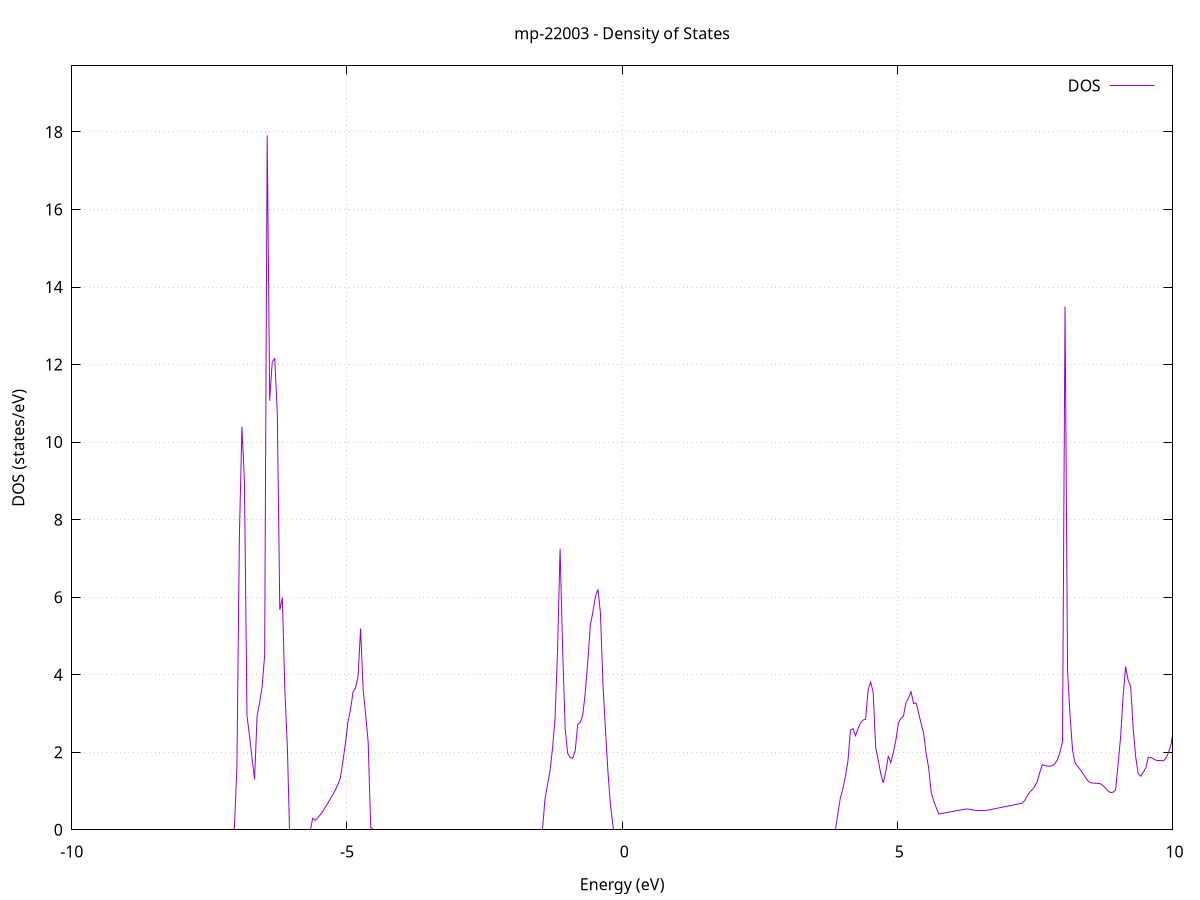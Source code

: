 set title 'mp-22003 - Density of States'
set xlabel 'Energy (eV)'
set ylabel 'DOS (states/eV)'
set grid
set xrange [-10:10]
set yrange [0:19.705]
set xzeroaxis lt -1
set terminal png size 800,600
set output 'mp-22003_dos_gnuplot.png'
plot '-' using 1:2 with lines title 'DOS'
-26.635500 0.000000
-26.589600 0.000000
-26.543700 0.000000
-26.497900 0.000000
-26.452000 0.000000
-26.406100 0.000000
-26.360200 0.000000
-26.314400 0.000000
-26.268500 0.000000
-26.222600 0.000000
-26.176700 0.000000
-26.130800 0.000000
-26.085000 0.000000
-26.039100 0.000000
-25.993200 0.000000
-25.947300 0.000000
-25.901500 0.000000
-25.855600 0.000000
-25.809700 0.000000
-25.763800 0.000000
-25.718000 0.000000
-25.672100 0.000000
-25.626200 0.000000
-25.580300 0.000000
-25.534400 0.000000
-25.488600 0.000000
-25.442700 0.000000
-25.396800 0.000000
-25.350900 0.000000
-25.305100 0.000000
-25.259200 0.000000
-25.213300 0.000000
-25.167400 0.000000
-25.121600 0.000000
-25.075700 0.000000
-25.029800 0.000000
-24.983900 0.000000
-24.938000 0.000000
-24.892200 0.000000
-24.846300 0.000000
-24.800400 0.000000
-24.754500 0.000000
-24.708700 0.000000
-24.662800 0.000000
-24.616900 0.000000
-24.571000 0.000000
-24.525200 0.000000
-24.479300 0.000000
-24.433400 0.000000
-24.387500 0.000000
-24.341600 0.000000
-24.295800 0.000000
-24.249900 0.000000
-24.204000 0.000000
-24.158100 0.000000
-24.112300 0.000000
-24.066400 0.000000
-24.020500 0.000000
-23.974600 0.000000
-23.928800 0.000000
-23.882900 0.000000
-23.837000 0.000000
-23.791100 0.000000
-23.745200 0.000000
-23.699400 0.000000
-23.653500 0.000000
-23.607600 0.000000
-23.561700 0.000000
-23.515900 0.000000
-23.470000 0.000000
-23.424100 0.000000
-23.378200 0.000000
-23.332300 0.000000
-23.286500 0.000000
-23.240600 0.000000
-23.194700 0.000000
-23.148800 0.000000
-23.103000 0.000000
-23.057100 0.000000
-23.011200 0.000000
-22.965300 0.000000
-22.919500 0.000000
-22.873600 0.000000
-22.827700 0.000000
-22.781800 0.000000
-22.735900 0.000000
-22.690100 0.000000
-22.644200 0.000000
-22.598300 0.000000
-22.552400 0.000000
-22.506600 0.000000
-22.460700 0.498800
-22.414800 13.643800
-22.368900 31.505000
-22.323100 0.000000
-22.277200 0.000000
-22.231300 0.000000
-22.185400 0.000000
-22.139500 0.000000
-22.093700 0.000000
-22.047800 0.000000
-22.001900 0.000000
-21.956000 0.000000
-21.910200 262.693900
-21.864300 0.000000
-21.818400 0.000000
-21.772500 0.000000
-21.726700 0.000000
-21.680800 0.000000
-21.634900 0.000000
-21.589000 0.000000
-21.543100 0.000000
-21.497300 0.000000
-21.451400 0.000000
-21.405500 0.000000
-21.359600 0.000000
-21.313800 0.000000
-21.267900 0.000000
-21.222000 0.000000
-21.176100 0.000000
-21.130300 0.000000
-21.084400 0.000000
-21.038500 0.000000
-20.992600 0.000000
-20.946700 0.000000
-20.900900 0.000000
-20.855000 0.000000
-20.809100 0.000000
-20.763200 0.000000
-20.717400 0.000000
-20.671500 0.000000
-20.625600 0.000000
-20.579700 0.000000
-20.533900 0.000000
-20.488000 0.000000
-20.442100 0.000000
-20.396200 0.000000
-20.350300 0.000000
-20.304500 0.000000
-20.258600 0.000000
-20.212700 0.000000
-20.166800 0.000000
-20.121000 0.000000
-20.075100 0.000000
-20.029200 0.000000
-19.983300 0.000000
-19.937500 0.000000
-19.891600 0.000000
-19.845700 0.000000
-19.799800 0.000000
-19.753900 0.000000
-19.708100 0.000000
-19.662200 0.000000
-19.616300 0.000000
-19.570400 0.000000
-19.524600 0.000000
-19.478700 0.000000
-19.432800 0.000000
-19.386900 0.000000
-19.341100 0.000000
-19.295200 0.000000
-19.249300 0.000000
-19.203400 0.000000
-19.157500 0.000000
-19.111700 0.000000
-19.065800 0.000000
-19.019900 0.000000
-18.974000 0.000000
-18.928200 0.000000
-18.882300 0.000000
-18.836400 0.000000
-18.790500 0.000000
-18.744700 0.000000
-18.698800 0.000000
-18.652900 0.000000
-18.607000 0.000000
-18.561100 0.000000
-18.515300 0.000000
-18.469400 0.000000
-18.423500 0.000000
-18.377600 0.000000
-18.331800 0.000000
-18.285900 0.000000
-18.240000 0.000000
-18.194100 0.000000
-18.148300 0.000000
-18.102400 11.483100
-18.056500 0.000000
-18.010600 0.000000
-17.964700 0.000000
-17.918900 0.000000
-17.873000 0.000000
-17.827100 0.000000
-17.781200 0.000000
-17.735400 0.000000
-17.689500 0.000000
-17.643600 0.000000
-17.597700 0.000000
-17.551900 0.000000
-17.506000 0.000000
-17.460100 0.000000
-17.414200 0.000000
-17.368300 0.000000
-17.322500 0.000000
-17.276600 0.000000
-17.230700 0.000000
-17.184800 0.000000
-17.139000 0.000000
-17.093100 0.000000
-17.047200 0.000000
-17.001300 0.000000
-16.955500 0.000000
-16.909600 0.000000
-16.863700 0.000000
-16.817800 0.000000
-16.771900 0.000000
-16.726100 0.000000
-16.680200 0.000000
-16.634300 0.000000
-16.588400 0.000000
-16.542600 0.000000
-16.496700 0.000000
-16.450800 0.000000
-16.404900 0.000000
-16.359000 0.000000
-16.313200 0.000000
-16.267300 0.000000
-16.221400 0.000000
-16.175500 0.000000
-16.129700 0.000000
-16.083800 0.000000
-16.037900 0.000000
-15.992000 0.000000
-15.946200 0.000000
-15.900300 0.000000
-15.854400 0.000000
-15.808500 0.000000
-15.762600 0.000000
-15.716800 0.000000
-15.670900 0.000000
-15.625000 0.000000
-15.579100 0.000000
-15.533300 0.000000
-15.487400 0.000000
-15.441500 0.000000
-15.395600 0.000000
-15.349800 0.000000
-15.303900 0.000000
-15.258000 0.000000
-15.212100 0.000000
-15.166200 0.000000
-15.120400 0.000000
-15.074500 0.000000
-15.028600 0.000000
-14.982700 0.000000
-14.936900 0.000000
-14.891000 0.000000
-14.845100 0.000000
-14.799200 0.000000
-14.753400 0.000000
-14.707500 0.000000
-14.661600 0.000000
-14.615700 0.000000
-14.569800 0.000000
-14.524000 0.000000
-14.478100 0.000000
-14.432200 0.000000
-14.386300 0.000000
-14.340500 0.000000
-14.294600 0.000000
-14.248700 0.000000
-14.202800 0.000000
-14.157000 0.000000
-14.111100 0.000000
-14.065200 0.000000
-14.019300 0.000000
-13.973400 0.000000
-13.927600 0.000000
-13.881700 0.000000
-13.835800 0.000000
-13.789900 0.000000
-13.744100 0.000000
-13.698200 0.000000
-13.652300 0.000000
-13.606400 0.000000
-13.560600 0.000000
-13.514700 0.000000
-13.468800 0.000000
-13.422900 0.000000
-13.377000 0.000000
-13.331200 0.000000
-13.285300 0.000000
-13.239400 0.000000
-13.193500 0.000000
-13.147700 0.000000
-13.101800 0.000000
-13.055900 0.000000
-13.010000 0.000000
-12.964200 0.000000
-12.918300 0.000000
-12.872400 0.000000
-12.826500 0.000000
-12.780600 0.000000
-12.734800 0.000000
-12.688900 0.000000
-12.643000 0.000000
-12.597100 0.000000
-12.551300 0.000000
-12.505400 0.000000
-12.459500 0.000000
-12.413600 0.000000
-12.367800 0.000000
-12.321900 0.000000
-12.276000 0.000000
-12.230100 0.000000
-12.184200 0.000000
-12.138400 0.000000
-12.092500 0.000000
-12.046600 0.000000
-12.000700 0.000000
-11.954900 0.000000
-11.909000 0.000000
-11.863100 0.000000
-11.817200 0.000000
-11.771400 0.000000
-11.725500 0.000000
-11.679600 0.000000
-11.633700 0.000000
-11.587800 0.000000
-11.542000 0.000000
-11.496100 0.000000
-11.450200 0.000000
-11.404300 0.000000
-11.358500 0.000000
-11.312600 0.000000
-11.266700 0.000000
-11.220800 0.000000
-11.175000 0.000000
-11.129100 0.000000
-11.083200 0.000000
-11.037300 0.000000
-10.991400 0.000000
-10.945600 0.000000
-10.899700 0.000000
-10.853800 0.000000
-10.807900 0.000000
-10.762100 0.000000
-10.716200 0.000000
-10.670300 0.000000
-10.624400 0.000000
-10.578600 0.000000
-10.532700 0.000000
-10.486800 0.000000
-10.440900 0.000000
-10.395000 0.000000
-10.349200 0.000000
-10.303300 0.000000
-10.257400 0.000000
-10.211500 0.000000
-10.165700 0.000000
-10.119800 0.000000
-10.073900 0.000000
-10.028000 0.000000
-9.982200 0.000000
-9.936300 0.000000
-9.890400 0.000000
-9.844500 0.000000
-9.798600 0.000000
-9.752800 0.000000
-9.706900 0.000000
-9.661000 0.000000
-9.615100 0.000000
-9.569300 0.000000
-9.523400 0.000000
-9.477500 0.000000
-9.431600 0.000000
-9.385700 0.000000
-9.339900 0.000000
-9.294000 0.000000
-9.248100 0.000000
-9.202200 0.000000
-9.156400 0.000000
-9.110500 0.000000
-9.064600 0.000000
-9.018700 0.000000
-8.972900 0.000000
-8.927000 0.000000
-8.881100 0.000000
-8.835200 0.000000
-8.789300 0.000000
-8.743500 0.000000
-8.697600 0.000000
-8.651700 0.000000
-8.605800 0.000000
-8.560000 0.000000
-8.514100 0.000000
-8.468200 0.000000
-8.422300 0.000000
-8.376500 0.000000
-8.330600 0.000000
-8.284700 0.000000
-8.238800 0.000000
-8.192900 0.000000
-8.147100 0.000000
-8.101200 0.000000
-8.055300 0.000000
-8.009400 0.000000
-7.963600 0.000000
-7.917700 0.000000
-7.871800 0.000000
-7.825900 0.000000
-7.780100 0.000000
-7.734200 0.000000
-7.688300 0.000000
-7.642400 0.000000
-7.596500 0.000000
-7.550700 0.000000
-7.504800 0.000000
-7.458900 0.000000
-7.413000 0.000000
-7.367200 0.000000
-7.321300 0.000000
-7.275400 0.000000
-7.229500 0.000000
-7.183700 0.000000
-7.137800 0.000000
-7.091900 0.000000
-7.046000 0.020000
-7.000100 1.608300
-6.954300 7.600500
-6.908400 10.402200
-6.862500 8.964300
-6.816600 2.943200
-6.770800 2.423100
-6.724900 1.853600
-6.679000 1.302100
-6.633100 2.941800
-6.587300 3.265900
-6.541400 3.698100
-6.495500 4.505400
-6.449600 17.913400
-6.403700 11.067200
-6.357900 12.068400
-6.312000 12.158200
-6.266100 10.748000
-6.220200 5.673300
-6.174400 5.988200
-6.128500 3.594100
-6.082600 2.128100
-6.036700 0.000000
-5.990900 0.000000
-5.945000 0.000000
-5.899100 0.000000
-5.853200 0.000000
-5.807300 0.000000
-5.761500 0.000000
-5.715600 0.000000
-5.669700 0.000000
-5.623800 0.293900
-5.578000 0.244500
-5.532100 0.311900
-5.486200 0.386900
-5.440300 0.469500
-5.394500 0.582100
-5.348600 0.685500
-5.302700 0.794600
-5.256800 0.909100
-5.210900 1.028300
-5.165100 1.164200
-5.119200 1.346700
-5.073300 1.771600
-5.027400 2.235200
-4.981600 2.793300
-4.935700 3.095000
-4.889800 3.557800
-4.843900 3.660400
-4.798100 3.964000
-4.752200 5.191400
-4.706300 3.627200
-4.660400 2.966900
-4.614500 2.258900
-4.568700 0.060800
-4.522800 0.000000
-4.476900 0.000000
-4.431000 0.000000
-4.385200 0.000000
-4.339300 0.000000
-4.293400 0.000000
-4.247500 0.000000
-4.201700 0.000000
-4.155800 0.000000
-4.109900 0.000000
-4.064000 0.000000
-4.018100 0.000000
-3.972300 0.000000
-3.926400 0.000000
-3.880500 0.000000
-3.834600 0.000000
-3.788800 0.000000
-3.742900 0.000000
-3.697000 0.000000
-3.651100 0.000000
-3.605300 0.000000
-3.559400 0.000000
-3.513500 0.000000
-3.467600 0.000000
-3.421700 0.000000
-3.375900 0.000000
-3.330000 0.000000
-3.284100 0.000000
-3.238200 0.000000
-3.192400 0.000000
-3.146500 0.000000
-3.100600 0.000000
-3.054700 0.000000
-3.008900 0.000000
-2.963000 0.000000
-2.917100 0.000000
-2.871200 0.000000
-2.825300 0.000000
-2.779500 0.000000
-2.733600 0.000000
-2.687700 0.000000
-2.641800 0.000000
-2.596000 0.000000
-2.550100 0.000000
-2.504200 0.000000
-2.458300 0.000000
-2.412400 0.000000
-2.366600 0.000000
-2.320700 0.000000
-2.274800 0.000000
-2.228900 0.000000
-2.183100 0.000000
-2.137200 0.000000
-2.091300 0.000000
-2.045400 0.000000
-1.999600 0.000000
-1.953700 0.000000
-1.907800 0.000000
-1.861900 0.000000
-1.816000 0.000000
-1.770200 0.000000
-1.724300 0.000000
-1.678400 0.000000
-1.632500 0.000000
-1.586700 0.000000
-1.540800 0.000000
-1.494900 0.000000
-1.449000 0.000000
-1.403200 0.771900
-1.357300 1.153600
-1.311400 1.508200
-1.265500 2.094100
-1.219600 2.847300
-1.173800 4.612300
-1.127900 7.249500
-1.082000 4.712900
-1.036100 2.622200
-0.990300 1.970100
-0.944400 1.863100
-0.898500 1.843000
-0.852600 2.042400
-0.806800 2.720900
-0.760900 2.765600
-0.715000 2.964100
-0.669100 3.548700
-0.623200 4.364600
-0.577400 5.280900
-0.531500 5.615700
-0.485600 6.022500
-0.439700 6.202000
-0.393900 5.575000
-0.348000 3.740200
-0.302100 2.558500
-0.256200 1.456200
-0.210400 0.606300
-0.164500 0.000000
-0.118600 0.000000
-0.072700 0.000000
-0.026800 0.000000
0.019000 0.000000
0.064900 0.000000
0.110800 0.000000
0.156700 0.000000
0.202500 0.000000
0.248400 0.000000
0.294300 0.000000
0.340200 0.000000
0.386000 0.000000
0.431900 0.000000
0.477800 0.000000
0.523700 0.000000
0.569600 0.000000
0.615400 0.000000
0.661300 0.000000
0.707200 0.000000
0.753100 0.000000
0.798900 0.000000
0.844800 0.000000
0.890700 0.000000
0.936600 0.000000
0.982400 0.000000
1.028300 0.000000
1.074200 0.000000
1.120100 0.000000
1.166000 0.000000
1.211800 0.000000
1.257700 0.000000
1.303600 0.000000
1.349500 0.000000
1.395300 0.000000
1.441200 0.000000
1.487100 0.000000
1.533000 0.000000
1.578800 0.000000
1.624700 0.000000
1.670600 0.000000
1.716500 0.000000
1.762400 0.000000
1.808200 0.000000
1.854100 0.000000
1.900000 0.000000
1.945900 0.000000
1.991700 0.000000
2.037600 0.000000
2.083500 0.000000
2.129400 0.000000
2.175200 0.000000
2.221100 0.000000
2.267000 0.000000
2.312900 0.000000
2.358800 0.000000
2.404600 0.000000
2.450500 0.000000
2.496400 0.000000
2.542300 0.000000
2.588100 0.000000
2.634000 0.000000
2.679900 0.000000
2.725800 0.000000
2.771600 0.000000
2.817500 0.000000
2.863400 0.000000
2.909300 0.000000
2.955200 0.000000
3.001000 0.000000
3.046900 0.000000
3.092800 0.000000
3.138700 0.000000
3.184500 0.000000
3.230400 0.000000
3.276300 0.000000
3.322200 0.000000
3.368000 0.000000
3.413900 0.000000
3.459800 0.000000
3.505700 0.000000
3.551600 0.000000
3.597400 0.000000
3.643300 0.000000
3.689200 0.000000
3.735100 0.000000
3.780900 0.000000
3.826800 0.000000
3.872700 0.000000
3.918600 0.407600
3.964400 0.816300
4.010300 1.053200
4.056200 1.376500
4.102100 1.765300
4.148000 2.569100
4.193800 2.607000
4.239700 2.427100
4.285600 2.605800
4.331500 2.756900
4.377300 2.831300
4.423200 2.847500
4.469100 3.604600
4.515000 3.811400
4.560900 3.552300
4.606700 2.114800
4.652600 1.799400
4.698500 1.447800
4.744400 1.210800
4.790200 1.494300
4.836100 1.903200
4.882000 1.732100
4.927900 1.997800
4.973700 2.307700
5.019600 2.748100
5.065500 2.879400
5.111400 2.930900
5.157300 3.279600
5.203100 3.397800
5.249000 3.563000
5.294900 3.255500
5.340800 3.272400
5.386600 3.013000
5.432500 2.739600
5.478400 2.493300
5.524300 1.958000
5.570100 1.590300
5.616000 0.958100
5.661900 0.736800
5.707800 0.568300
5.753700 0.405600
5.799500 0.417900
5.845400 0.430200
5.891300 0.442500
5.937200 0.454800
5.983000 0.467100
6.028900 0.479300
6.074800 0.491600
6.120700 0.503800
6.166500 0.516100
6.212400 0.528300
6.258300 0.537300
6.304200 0.529500
6.350100 0.518700
6.395900 0.505800
6.441800 0.493900
6.487700 0.488500
6.533600 0.488600
6.579400 0.493400
6.625300 0.502300
6.671200 0.514900
6.717100 0.528000
6.762900 0.541200
6.808800 0.554300
6.854700 0.567500
6.900600 0.580600
6.946500 0.593700
6.992300 0.606800
7.038200 0.619900
7.084100 0.633000
7.130000 0.646200
7.175800 0.659300
7.221700 0.672400
7.267600 0.685500
7.313500 0.754600
7.359300 0.870300
7.405200 0.968200
7.451100 1.035400
7.497000 1.114000
7.542900 1.244600
7.588700 1.480900
7.634600 1.676600
7.680500 1.657800
7.726400 1.643400
7.772200 1.641100
7.818100 1.650900
7.864000 1.703600
7.909900 1.804000
7.955700 2.000200
8.001600 2.275600
8.047500 13.498400
8.093400 4.092200
8.139300 2.925500
8.185100 2.039100
8.231000 1.717500
8.276900 1.637500
8.322800 1.552900
8.368600 1.458200
8.414500 1.360300
8.460400 1.265900
8.506300 1.216900
8.552100 1.205600
8.598000 1.200300
8.643900 1.196800
8.689800 1.187200
8.735700 1.138700
8.781500 1.077700
8.827400 1.003800
8.873300 0.959600
8.919200 0.968400
8.965000 1.021100
9.010900 1.677500
9.056800 2.387600
9.102700 3.447900
9.148500 4.211200
9.194400 3.853500
9.240300 3.692200
9.286200 2.598100
9.332100 1.872700
9.377900 1.438900
9.423800 1.381100
9.469700 1.484800
9.515600 1.598600
9.561400 1.873400
9.607300 1.864500
9.653200 1.831800
9.699100 1.793300
9.744900 1.784800
9.790800 1.788400
9.836700 1.777300
9.882600 1.853200
9.928500 1.994700
9.974300 2.208000
10.020200 2.629200
10.066100 3.334300
10.112000 3.150700
10.157800 2.127000
10.203700 1.603300
10.249600 1.521300
10.295500 1.469300
10.341300 1.668800
10.387200 1.719600
10.433100 1.712200
10.479000 1.668000
10.524900 1.656200
10.570700 1.725000
10.616600 1.858400
10.662500 2.054900
10.708400 2.458700
10.754200 2.857200
10.800100 3.430300
10.846000 3.016500
10.891900 2.929800
10.937700 2.779700
10.983600 2.517700
11.029500 2.568000
11.075400 1.749000
11.121300 1.590400
11.167100 1.808900
11.213000 1.273500
11.258900 0.925500
11.304800 0.862700
11.350600 0.804900
11.396500 0.732300
11.442400 0.947500
11.488300 0.837600
11.534200 0.546000
11.580000 0.456600
11.625900 0.489200
11.671800 0.548900
11.717700 0.632300
11.763500 0.755700
11.809400 0.833100
11.855300 0.946000
11.901200 1.118600
11.947000 1.430200
11.992900 2.010900
12.038800 2.706000
12.084700 3.184600
12.130600 4.028500
12.176400 4.021100
12.222300 4.639200
12.268200 4.582400
12.314100 1.619600
12.359900 1.148800
12.405800 0.988200
12.451700 0.912100
12.497600 0.892700
12.543400 0.928800
12.589300 1.030200
12.635200 1.141900
12.681100 1.252800
12.727000 1.306700
12.772800 1.357500
12.818700 1.417400
12.864600 1.450900
12.910500 1.445400
12.956300 1.434000
13.002200 1.651500
13.048100 1.367500
13.094000 1.275200
13.139800 1.611300
13.185700 1.401300
13.231600 1.361800
13.277500 1.389900
13.323400 1.494300
13.369200 1.602800
13.415100 1.737100
13.461000 1.952500
13.506900 1.949600
13.552700 1.469900
13.598600 1.234900
13.644500 1.165300
13.690400 1.103600
13.736200 1.044800
13.782100 0.997500
13.828000 0.997600
13.873900 1.011300
13.919800 1.050400
13.965600 1.138600
14.011500 1.255000
14.057400 1.380600
14.103300 1.532000
14.149100 1.709200
14.195000 1.883200
14.240900 1.944800
14.286800 1.958600
14.332600 1.987700
14.378500 2.087100
14.424400 2.176000
14.470300 2.052400
14.516200 2.019900
14.562000 2.071700
14.607900 2.126300
14.653800 2.173300
14.699700 3.067000
14.745500 3.306500
14.791400 3.987200
14.837300 5.298400
14.883200 2.762700
14.929000 1.921600
14.974900 1.694300
15.020800 1.681000
15.066700 1.689300
15.112600 1.547400
15.158400 2.154600
15.204300 2.578400
15.250200 2.697800
15.296100 2.589400
15.341900 2.246100
15.387800 2.068900
15.433700 1.977000
15.479600 1.940800
15.525400 1.858600
15.571300 1.802800
15.617200 1.768500
15.663100 1.814800
15.709000 1.846700
15.754800 2.029700
15.800700 2.006500
15.846600 1.973000
15.892500 1.954900
15.938300 1.935300
15.984200 1.914000
16.030100 1.889300
16.076000 1.881100
16.121800 2.211900
16.167700 1.979800
16.213600 1.923000
16.259500 1.881000
16.305400 1.841500
16.351200 1.801300
16.397100 1.766600
16.443000 1.746300
16.488900 1.708300
16.534700 1.661000
16.580600 1.631300
16.626500 1.627900
16.672400 1.649100
16.718200 1.700000
16.764100 1.726100
16.810000 1.721600
16.855900 1.684200
16.901800 1.613700
16.947600 1.573600
16.993500 1.559500
17.039400 1.321900
17.085300 1.134800
17.131100 0.958300
17.177000 0.800600
17.222900 0.669600
17.268800 0.565900
17.314600 0.489200
17.360500 0.435700
17.406400 0.411200
17.452300 0.421500
17.498200 0.385900
17.544000 0.535100
17.589900 0.691100
17.635800 0.837800
17.681700 0.970100
17.727500 1.087900
17.773400 1.191200
17.819300 1.275800
17.865200 1.327600
17.911000 1.375900
17.956900 1.433500
18.002800 1.454600
18.048700 1.543000
18.094600 1.747800
18.140400 1.947600
18.186300 1.989300
18.232200 1.970400
18.278100 1.916500
18.323900 1.855600
18.369800 1.793100
18.415700 1.686200
18.461600 1.578800
18.507500 1.456000
18.553300 1.375200
18.599200 1.432500
18.645100 1.443300
18.691000 1.413000
18.736800 1.421200
18.782700 1.468500
18.828600 1.530900
18.874500 1.641100
18.920300 1.758600
18.966200 1.897400
19.012100 2.003400
19.058000 1.951400
19.103900 1.936600
19.149700 1.753600
19.195600 1.617500
19.241500 1.542100
19.287400 1.525400
19.333200 1.510100
19.379100 1.499300
19.425000 1.495100
19.470900 1.490900
19.516700 1.493000
19.562600 1.512200
19.608500 1.528400
19.654400 1.545900
19.700300 1.725700
19.746100 2.016300
19.792000 2.186400
19.837900 2.197200
19.883800 2.630500
19.929600 2.798800
19.975500 2.872400
20.021400 2.885400
20.067300 2.877300
20.113100 2.839900
20.159000 2.866200
20.204900 2.846800
20.250800 2.728100
20.296700 2.508000
20.342500 2.255600
20.388400 2.108300
20.434300 2.036700
20.480200 1.928900
20.526000 2.111500
20.571900 2.538900
20.617800 3.094600
20.663700 3.797100
20.709500 4.087400
20.755400 4.470500
20.801300 5.698700
20.847200 4.492100
20.893100 3.904300
20.938900 3.516000
20.984800 3.171200
21.030700 2.630600
21.076600 2.393600
21.122400 2.273800
21.168300 2.234900
21.214200 2.156300
21.260100 2.220300
21.305900 2.116300
21.351800 2.065200
21.397700 2.080700
21.443600 2.112800
21.489500 2.270900
21.535300 2.487200
21.581200 2.806400
21.627100 3.063700
21.673000 3.239100
21.718800 3.352300
21.764700 3.821700
21.810600 3.228100
21.856500 3.081100
21.902300 2.822700
21.948200 2.535300
21.994100 2.179600
22.040000 2.115200
22.085900 2.052800
22.131700 2.008900
22.177600 1.946300
22.223500 1.968000
22.269400 2.004800
22.315200 1.810300
22.361100 1.891800
22.407000 2.000100
22.452900 2.208700
22.498700 2.468100
22.544600 2.867500
22.590500 3.019700
22.636400 3.319000
22.682300 2.541600
22.728100 2.369000
22.774000 2.263900
22.819900 2.124000
22.865800 2.059800
22.911600 2.079600
22.957500 2.295300
23.003400 3.117300
23.049300 3.558500
23.095100 3.451000
23.141000 4.159300
23.186900 2.975100
23.232800 2.887400
23.278700 3.164900
23.324500 3.343600
23.370400 3.167300
23.416300 2.944600
23.462200 2.626600
23.508000 2.327700
23.553900 2.171800
23.599800 1.919100
23.645700 1.809800
23.691500 1.791800
23.737400 2.618500
23.783300 3.143400
23.829200 3.181300
23.875100 2.205100
23.920900 2.298100
23.966800 2.472100
24.012700 2.796000
24.058600 3.487800
24.104400 3.228600
24.150300 2.731000
24.196200 2.402800
24.242100 2.279900
24.287900 2.265800
24.333800 2.284900
24.379700 2.273000
24.425600 2.194300
24.471500 2.172500
24.517300 2.161100
24.563200 2.149200
24.609100 2.050400
24.655000 1.983800
24.700800 2.028900
24.746700 2.013700
24.792600 1.952100
24.838500 1.925300
24.884300 1.945200
24.930200 2.002600
24.976100 2.091700
25.022000 2.224100
25.067900 2.354500
25.113700 2.474900
25.159600 2.575200
25.205500 2.948800
25.251400 2.452600
25.297200 2.233900
25.343100 2.106100
25.389000 2.071400
25.434900 1.959600
25.480700 1.724500
25.526600 1.508000
25.572500 1.421400
25.618400 1.583300
25.664300 1.771100
25.710100 1.892300
25.756000 1.934400
25.801900 1.892700
25.847800 1.895500
25.893600 1.914000
25.939500 1.809800
25.985400 1.734800
26.031300 1.696500
26.077200 1.696800
26.123000 1.727300
26.168900 1.777500
26.214800 1.824500
26.260700 1.922100
26.306500 2.091000
26.352400 2.583500
26.398300 2.802700
26.444200 2.464300
26.490000 2.398800
26.535900 2.309500
26.581800 2.352000
26.627700 2.368400
26.673600 2.435000
26.719400 2.472600
26.765300 2.525900
26.811200 2.571800
26.857100 2.465300
26.902900 2.264900
26.948800 2.000700
26.994700 1.848400
27.040600 1.789600
27.086400 1.768800
27.132300 1.733900
27.178200 1.708700
27.224100 1.686300
27.270000 1.662600
27.315800 1.633400
27.361700 1.665800
27.407600 1.708500
27.453500 1.757200
27.499300 1.790800
27.545200 1.924200
27.591100 2.093500
27.637000 2.079100
27.682800 2.020000
27.728700 2.014600
27.774600 2.072900
27.820500 2.240000
27.866400 2.286600
27.912200 2.313300
27.958100 2.340000
28.004000 2.366700
28.049900 2.446400
28.095700 2.557100
28.141600 2.683700
28.187500 2.646300
28.233400 2.999600
28.279200 2.780900
28.325100 2.532600
28.371000 2.947500
28.416900 3.243100
28.462800 3.330800
28.508600 3.079000
28.554500 2.797200
28.600400 2.743500
28.646300 2.742300
28.692100 2.649900
28.738000 2.457400
28.783900 2.131600
28.829800 1.973300
28.875600 1.872400
28.921500 2.098000
28.967400 2.091600
29.013300 2.414000
29.059200 2.739200
29.105000 2.824200
29.150900 2.810300
29.196800 2.861400
29.242700 2.800800
29.288500 2.710200
29.334400 2.889600
29.380300 2.816200
29.426200 3.230100
29.472000 3.802600
29.517900 3.783800
29.563800 3.628100
29.609700 3.437100
29.655600 3.158500
29.701400 3.037500
29.747300 3.056200
29.793200 3.149700
29.839100 3.174100
29.884900 2.839000
29.930800 2.778700
29.976700 2.703300
30.022600 2.482200
30.068400 2.392800
30.114300 2.416100
30.160200 2.384500
30.206100 2.334500
30.252000 2.329800
30.297800 2.397000
30.343700 2.586800
30.389600 2.749200
30.435500 2.882400
30.481300 2.915300
30.527200 2.887100
30.573100 2.832500
30.619000 2.847900
30.664800 2.434400
30.710700 2.078600
30.756600 1.951800
30.802500 1.833100
30.848400 1.724900
30.894200 1.758500
30.940100 1.707500
30.986000 1.717400
31.031900 1.882500
31.077700 2.103800
31.123600 2.285200
31.169500 2.530300
31.215400 2.680500
31.261200 2.780200
31.307100 2.828900
31.353000 2.840800
31.398900 2.645900
31.444800 2.569800
31.490600 2.418700
31.536500 2.255100
31.582400 2.164600
31.628300 2.550600
31.674100 2.504900
31.720000 2.651100
31.765900 2.329700
31.811800 2.059800
31.857600 1.850900
31.903500 1.787500
31.949400 1.768000
31.995300 1.800600
32.041200 1.845200
32.087000 1.894200
32.132900 1.932000
32.178800 1.990300
32.224700 2.109800
32.270500 2.290100
32.316400 2.400300
32.362300 2.387300
32.408200 2.393800
32.454000 2.409100
32.499900 2.374700
32.545800 2.322200
32.591700 2.320300
32.637600 2.471100
32.683400 2.907700
32.729300 2.684700
32.775200 2.485600
32.821100 2.369400
32.866900 2.357500
32.912800 2.409100
32.958700 2.107000
33.004600 1.945200
33.050500 1.822100
33.096300 1.820700
33.142200 1.814600
33.188100 1.803700
33.234000 1.789500
33.279800 1.666200
33.325700 1.771000
33.371600 2.072100
33.417500 2.217200
33.463300 1.956600
33.509200 1.953600
33.555100 1.998200
33.601000 2.154700
33.646900 2.434000
33.692700 2.574700
33.738600 2.475900
33.784500 2.172700
33.830400 1.880800
33.876200 1.727000
33.922100 1.690400
33.968000 1.714400
34.013900 1.701000
34.059700 1.637800
34.105600 1.602600
34.151500 2.453000
34.197400 2.563700
34.243300 2.423300
34.289100 2.205100
34.335000 2.045200
34.380900 2.087800
34.426800 2.210200
34.472600 2.386000
34.518500 2.688200
34.564400 3.007000
34.610300 3.279500
34.656100 3.327700
34.702000 3.256400
34.747900 3.074100
34.793800 2.983500
34.839700 2.787200
34.885500 2.577100
34.931400 2.405000
34.977300 2.268500
35.023200 2.165400
35.069000 2.113100
35.114900 2.163800
35.160800 2.327300
35.206700 3.429500
35.252500 3.287700
35.298400 2.774000
35.344300 2.661500
35.390200 2.566200
35.436100 2.576000
35.481900 2.581300
35.527800 2.566400
35.573700 2.529400
35.619600 2.477900
35.665400 2.427800
35.711300 2.403500
35.757200 2.518800
35.803100 2.708700
35.848900 2.412900
35.894800 2.283700
35.940700 2.305900
35.986600 2.309800
36.032500 2.369200
36.078300 2.477800
36.124200 2.583700
36.170100 2.683900
36.216000 2.733300
36.261800 2.753000
36.307700 2.837300
36.353600 3.107700
36.399500 3.105100
36.445300 3.052500
36.491200 2.953700
36.537100 2.838800
36.583000 2.800500
36.628900 2.745900
36.674700 2.618900
36.720600 2.591200
36.766500 2.526000
36.812400 2.412100
36.858200 2.329800
36.904100 2.299200
36.950000 2.331000
36.995900 2.429200
37.041700 2.563900
37.087600 2.706600
37.133500 2.845600
37.179400 2.982200
37.225300 3.088000
37.271100 3.391400
37.317000 2.938600
37.362900 2.744300
37.408800 2.696400
37.454600 2.676200
37.500500 2.594200
37.546400 2.668200
37.592300 2.829000
37.638100 2.976700
37.684000 3.189300
37.729900 3.271200
37.775800 3.290900
37.821700 3.044100
37.867500 2.923200
37.913400 2.846300
37.959300 2.803500
38.005200 2.918700
38.051000 2.913300
38.096900 2.817400
38.142800 2.652600
38.188700 2.495100
38.234500 2.470900
38.280400 2.511300
38.326300 2.578500
38.372200 2.717600
38.418100 2.975300
38.463900 3.078800
38.509800 3.078700
38.555700 3.015000
38.601600 2.957700
38.647400 2.940300
38.693300 2.906100
38.739200 3.030000
38.785100 3.120000
38.830900 3.084000
38.876800 2.964100
38.922700 2.866300
38.968600 2.858900
39.014500 2.900800
39.060300 2.980100
39.106200 3.066900
39.152100 3.054000
39.198000 2.965200
39.243800 2.850500
39.289700 2.616200
39.335600 2.690400
39.381500 2.551500
39.427300 2.512200
39.473200 2.421700
39.519100 2.309200
39.565000 2.265900
39.610900 2.230800
39.656700 2.286700
39.702600 2.472600
39.748500 2.513600
39.794400 2.840700
39.840200 3.012800
39.886100 3.015700
39.932000 2.936300
39.977900 2.804400
40.023800 3.883300
40.069600 2.572200
40.115500 2.455600
40.161400 2.381000
40.207300 2.342600
40.253100 2.296900
40.299000 2.430600
40.344900 2.573300
40.390800 2.623900
40.436600 2.611000
40.482500 2.839200
40.528400 2.969000
40.574300 3.132900
40.620200 3.358900
40.666000 3.625000
40.711900 4.216100
40.757800 4.231800
40.803700 4.095500
40.849500 3.592100
40.895400 3.244200
40.941300 2.970900
40.987200 2.706500
41.033000 2.540400
41.078900 2.451000
41.124800 2.333700
41.170700 2.275600
41.216600 2.257700
41.262400 2.321800
41.308300 2.440000
41.354200 2.587000
41.400100 2.635300
41.445900 2.820000
41.491800 2.945800
41.537700 3.008200
41.583600 3.068400
41.629400 3.123900
41.675300 3.178500
41.721200 3.239200
41.767100 3.113400
41.813000 3.134900
41.858800 3.114100
41.904700 3.079700
41.950600 2.919100
41.996500 2.904700
42.042300 3.399400
42.088200 4.009800
42.134100 4.620500
42.180000 4.162100
42.225800 3.275700
42.271700 2.999300
42.317600 2.898100
42.363500 2.821100
42.409400 2.747900
42.455200 2.683700
42.501100 2.615800
42.547000 2.568600
42.592900 2.555700
42.638700 2.599000
42.684600 2.717200
42.730500 2.875700
42.776400 3.003400
42.822200 3.033300
42.868100 3.213300
42.914000 3.438500
42.959900 3.719800
43.005800 4.020100
43.051600 3.999800
43.097500 3.385300
43.143400 3.159200
43.189300 2.986000
43.235100 2.764100
43.281000 2.584400
43.326900 2.548400
43.372800 2.374800
43.418600 2.463700
43.464500 2.715900
43.510400 2.838800
43.556300 3.011700
43.602200 3.187800
43.648000 3.330200
43.693900 3.401000
43.739800 3.445800
43.785700 3.464100
43.831500 3.424600
43.877400 3.670600
43.923300 3.153800
43.969200 2.818700
44.015000 2.900500
44.060900 2.902500
44.106800 2.899700
44.152700 2.987000
44.198600 3.338800
44.244400 3.215000
44.290300 3.565800
44.336200 4.119000
44.382100 4.624100
44.427900 4.045300
44.473800 3.680000
44.519700 3.531400
44.565600 3.520600
44.611400 3.774800
44.657300 3.758300
44.703200 3.735200
44.749100 4.065700
44.795000 4.329900
44.840800 3.734300
44.886700 3.633200
44.932600 3.549700
44.978500 3.391500
45.024300 3.183300
45.070200 3.123000
45.116100 3.429500
45.162000 3.459400
45.207800 3.227500
45.253700 3.312800
45.299600 3.327300
45.345500 3.303500
45.391400 3.407600
45.437200 3.661800
45.483100 3.869400
45.529000 4.058800
45.574900 3.903800
45.620700 3.831100
45.666600 4.195900
45.712500 4.685300
45.758400 4.713400
45.804200 4.086100
45.850100 3.796400
45.896000 3.663000
45.941900 3.381300
45.987800 3.048700
46.033600 2.811500
46.079500 2.624600
46.125400 2.496500
46.171300 2.458900
46.217100 2.508000
46.263000 2.587100
46.308900 2.623700
46.354800 2.565100
46.400600 2.697400
46.446500 2.846000
46.492400 2.857200
46.538300 2.926400
46.584200 2.966400
46.630000 3.166900
46.675900 3.426200
46.721800 3.465900
46.767700 3.226700
46.813500 2.982500
46.859400 2.886800
46.905300 2.815900
46.951200 2.912900
46.997100 3.143200
47.042900 3.363500
47.088800 3.442800
47.134700 3.491100
47.180600 3.539800
47.226400 3.435600
47.272300 3.207500
47.318200 2.885200
47.364100 2.684200
47.409900 2.564900
47.455800 2.484500
47.501700 2.443300
47.547600 2.447800
47.593500 2.465100
47.639300 2.494100
47.685200 2.544100
47.731100 2.604100
47.777000 2.671600
47.822800 2.739000
47.868700 2.774100
47.914600 2.842600
47.960500 2.942000
48.006300 2.934000
48.052200 2.704800
48.098100 2.754900
48.144000 2.725500
48.189900 2.662000
48.235700 2.578300
48.281600 2.482200
48.327500 2.416800
48.373400 2.393700
48.419200 2.452700
48.465100 2.725700
48.511000 3.273600
48.556900 3.128900
48.602700 2.876700
48.648600 2.852900
48.694500 3.010500
48.740400 3.180400
48.786300 3.291900
48.832100 3.274200
48.878000 3.427200
48.923900 3.185500
48.969800 3.119000
49.015600 3.110600
49.061500 3.084600
49.107400 3.054400
49.153300 3.087700
49.199100 3.259600
49.245000 3.228300
49.290900 3.202100
49.336800 3.083300
49.382700 3.015000
49.428500 3.087400
49.474400 3.149500
49.520300 3.314200
49.566200 3.365800
49.612000 3.439900
49.657900 3.577500
49.703800 3.696300
49.749700 3.678700
49.795500 3.675400
49.841400 3.420800
49.887300 3.012400
49.933200 2.520700
49.979100 2.267700
50.024900 2.101800
50.070800 2.190800
50.116700 2.052600
50.162600 1.838400
50.208400 1.794300
50.254300 1.894200
50.300200 2.027900
50.346100 2.189000
50.391900 2.398100
50.437800 2.735600
50.483700 3.022400
50.529600 3.323000
50.575500 3.561400
50.621300 3.706400
50.667200 3.771700
50.713100 3.658700
50.759000 3.531500
50.804800 3.331900
50.850700 3.078100
50.896600 2.931800
50.942500 2.868900
50.988300 2.676700
51.034200 2.438800
51.080100 2.255600
51.126000 2.153600
51.171900 2.151800
51.217700 2.236800
51.263600 2.344200
51.309500 3.261400
51.355400 2.688500
51.401200 2.371600
51.447100 2.391300
51.493000 2.431100
51.538900 2.535500
51.584700 2.702400
51.630600 2.847500
51.676500 3.695200
51.722400 3.047400
51.768300 3.131100
51.814100 3.231900
51.860000 3.327700
51.905900 3.496200
51.951800 3.573600
51.997600 3.414500
52.043500 3.197300
52.089400 3.085500
52.135300 3.063400
52.181100 3.022600
52.227000 2.860900
52.272900 2.696900
52.318800 2.596800
52.364700 2.508300
52.410500 2.445600
52.456400 2.415200
52.502300 2.423500
52.548200 2.449900
52.594000 2.483600
52.639900 2.518400
52.685800 2.422100
52.731700 2.519000
52.777500 2.613600
52.823400 2.683700
52.869300 2.729000
52.915200 2.793800
52.961100 2.805600
53.006900 3.035800
53.052800 3.122600
53.098700 3.118800
53.144600 3.083400
53.190400 3.097400
53.236300 3.225900
53.282200 2.991600
53.328100 3.190600
53.373900 3.313200
53.419800 3.428900
53.465700 3.471900
53.511600 3.465800
53.557500 3.419300
53.603300 3.400900
53.649200 3.435300
53.695100 3.486500
53.741000 3.544800
53.786800 3.616900
53.832700 3.471400
53.878600 3.283900
53.924500 3.178000
53.970400 3.034300
54.016200 2.899200
54.062100 2.841000
54.108000 2.786300
54.153900 2.743800
54.199700 2.740300
54.245600 2.758500
54.291500 2.777600
54.337400 2.806400
54.383200 2.851500
54.429100 2.915300
54.475000 2.958600
54.520900 2.944300
54.566800 2.936700
54.612600 3.040600
54.658500 3.211600
54.704400 3.448300
54.750300 3.637900
54.796100 3.758900
54.842000 3.848700
54.887900 3.681700
54.933800 3.588700
54.979600 3.587400
55.025500 3.471900
55.071400 3.520600
55.117300 3.551000
55.163200 3.600000
55.209000 3.619500
55.254900 3.584600
55.300800 3.499300
55.346700 3.420000
55.392500 3.437100
55.438400 3.482400
55.484300 3.385100
55.530200 3.282500
55.576000 3.141100
55.621900 3.043100
55.667800 2.995000
55.713700 2.981300
55.759600 3.027300
55.805400 3.107800
55.851300 3.175800
55.897200 3.230200
55.943100 3.257500
55.988900 3.256500
56.034800 3.281900
56.080700 3.314900
56.126600 3.362200
56.172400 3.465000
56.218300 3.512100
56.264200 3.557000
56.310100 3.560800
56.356000 3.479900
56.401800 3.381800
56.447700 3.378400
56.493600 3.384400
56.539500 3.304100
56.585300 3.221100
56.631200 3.170600
56.677100 3.128500
56.723000 2.920400
56.768800 2.829300
56.814700 2.820800
56.860600 2.898200
56.906500 2.838100
56.952400 2.833400
56.998200 2.812000
57.044100 2.778300
57.090000 2.813500
57.135900 2.870000
57.181700 2.961900
57.227600 3.285700
57.273500 3.522200
57.319400 3.546500
57.365200 3.394100
57.411100 3.131200
57.457000 2.962300
57.502900 3.090000
57.548800 3.121200
57.594600 3.084300
57.640500 2.994800
57.686400 2.822800
57.732300 2.690100
57.778100 2.661600
57.824000 2.617400
57.869900 2.553700
57.915800 2.495000
57.961600 2.457900
58.007500 2.440600
58.053400 2.450100
58.099300 2.539800
58.145200 2.757800
58.191000 2.928100
58.236900 3.056700
58.282800 2.873900
58.328700 2.693900
58.374500 2.522900
58.420400 2.383700
58.466300 2.282600
58.512200 2.224100
58.558000 2.248200
58.603900 2.335000
58.649800 2.415900
58.695700 2.481000
58.741600 2.519700
58.787400 2.540800
58.833300 2.575200
58.879200 2.416400
58.925100 2.278900
58.970900 2.194800
59.016800 2.194700
59.062700 2.216800
59.108600 2.260100
59.154400 2.798600
59.200300 1.760600
59.246200 1.846000
59.292100 1.983700
59.338000 2.173700
59.383800 2.735200
59.429700 2.375300
59.475600 2.065600
59.521500 1.803400
59.567300 1.618800
59.613200 1.454800
59.659100 1.381800
59.705000 1.684800
59.750800 1.940200
59.796700 1.869100
59.842600 1.760600
59.888500 1.626400
59.934400 1.469600
59.980200 1.288900
60.026100 1.081100
60.072000 0.853700
60.117900 0.645800
60.163700 0.453900
60.209600 0.338000
60.255500 0.256700
60.301400 0.199100
60.347200 0.160000
60.393100 0.132400
60.439000 0.109800
60.484900 0.090600
60.530800 0.073300
60.576600 0.057900
60.622500 0.044300
60.668400 0.032500
60.714300 0.022500
60.760100 0.014400
60.806000 0.008000
60.851900 0.003500
60.897800 0.000900
60.943700 0.000000
60.989500 0.000000
61.035400 0.000000
61.081300 0.000000
61.127200 0.000000
61.173000 0.000000
61.218900 0.000000
61.264800 0.000000
61.310700 0.000000
61.356500 0.000000
61.402400 0.000000
61.448300 0.000000
61.494200 0.000000
61.540100 0.000000
61.585900 0.000000
61.631800 0.000000
61.677700 0.000000
61.723600 0.000000
61.769400 0.000000
61.815300 0.000000
61.861200 0.000000
61.907100 0.000000
61.952900 0.000000
61.998800 0.000000
62.044700 0.000000
62.090600 0.000000
62.136500 0.000000
62.182300 0.000000
62.228200 0.000000
62.274100 0.000000
62.320000 0.000000
62.365800 0.000000
62.411700 0.000000
62.457600 0.000000
62.503500 0.000000
62.549300 0.000000
62.595200 0.000000
62.641100 0.000000
62.687000 0.000000
62.732900 0.000000
62.778700 0.000000
62.824600 0.000000
62.870500 0.000000
62.916400 0.000000
62.962200 0.000000
63.008100 0.000000
63.054000 0.000000
63.099900 0.000000
63.145700 0.000000
63.191600 0.000000
63.237500 0.000000
63.283400 0.000000
63.329300 0.000000
63.375100 0.000000
63.421000 0.000000
63.466900 0.000000
63.512800 0.000000
63.558600 0.000000
63.604500 0.000000
63.650400 0.000000
63.696300 0.000000
63.742100 0.000000
63.788000 0.000000
63.833900 0.000000
63.879800 0.000000
63.925700 0.000000
63.971500 0.000000
64.017400 0.000000
64.063300 0.000000
64.109200 0.000000
64.155000 0.000000
64.200900 0.000000
64.246800 0.000000
64.292700 0.000000
64.338500 0.000000
64.384400 0.000000
64.430300 0.000000
64.476200 0.000000
64.522100 0.000000
64.567900 0.000000
64.613800 0.000000
64.659700 0.000000
64.705600 0.000000
64.751400 0.000000
64.797300 0.000000
64.843200 0.000000
64.889100 0.000000
64.934900 0.000000
64.980800 0.000000
65.026700 0.000000
65.072600 0.000000
65.118500 0.000000
e
